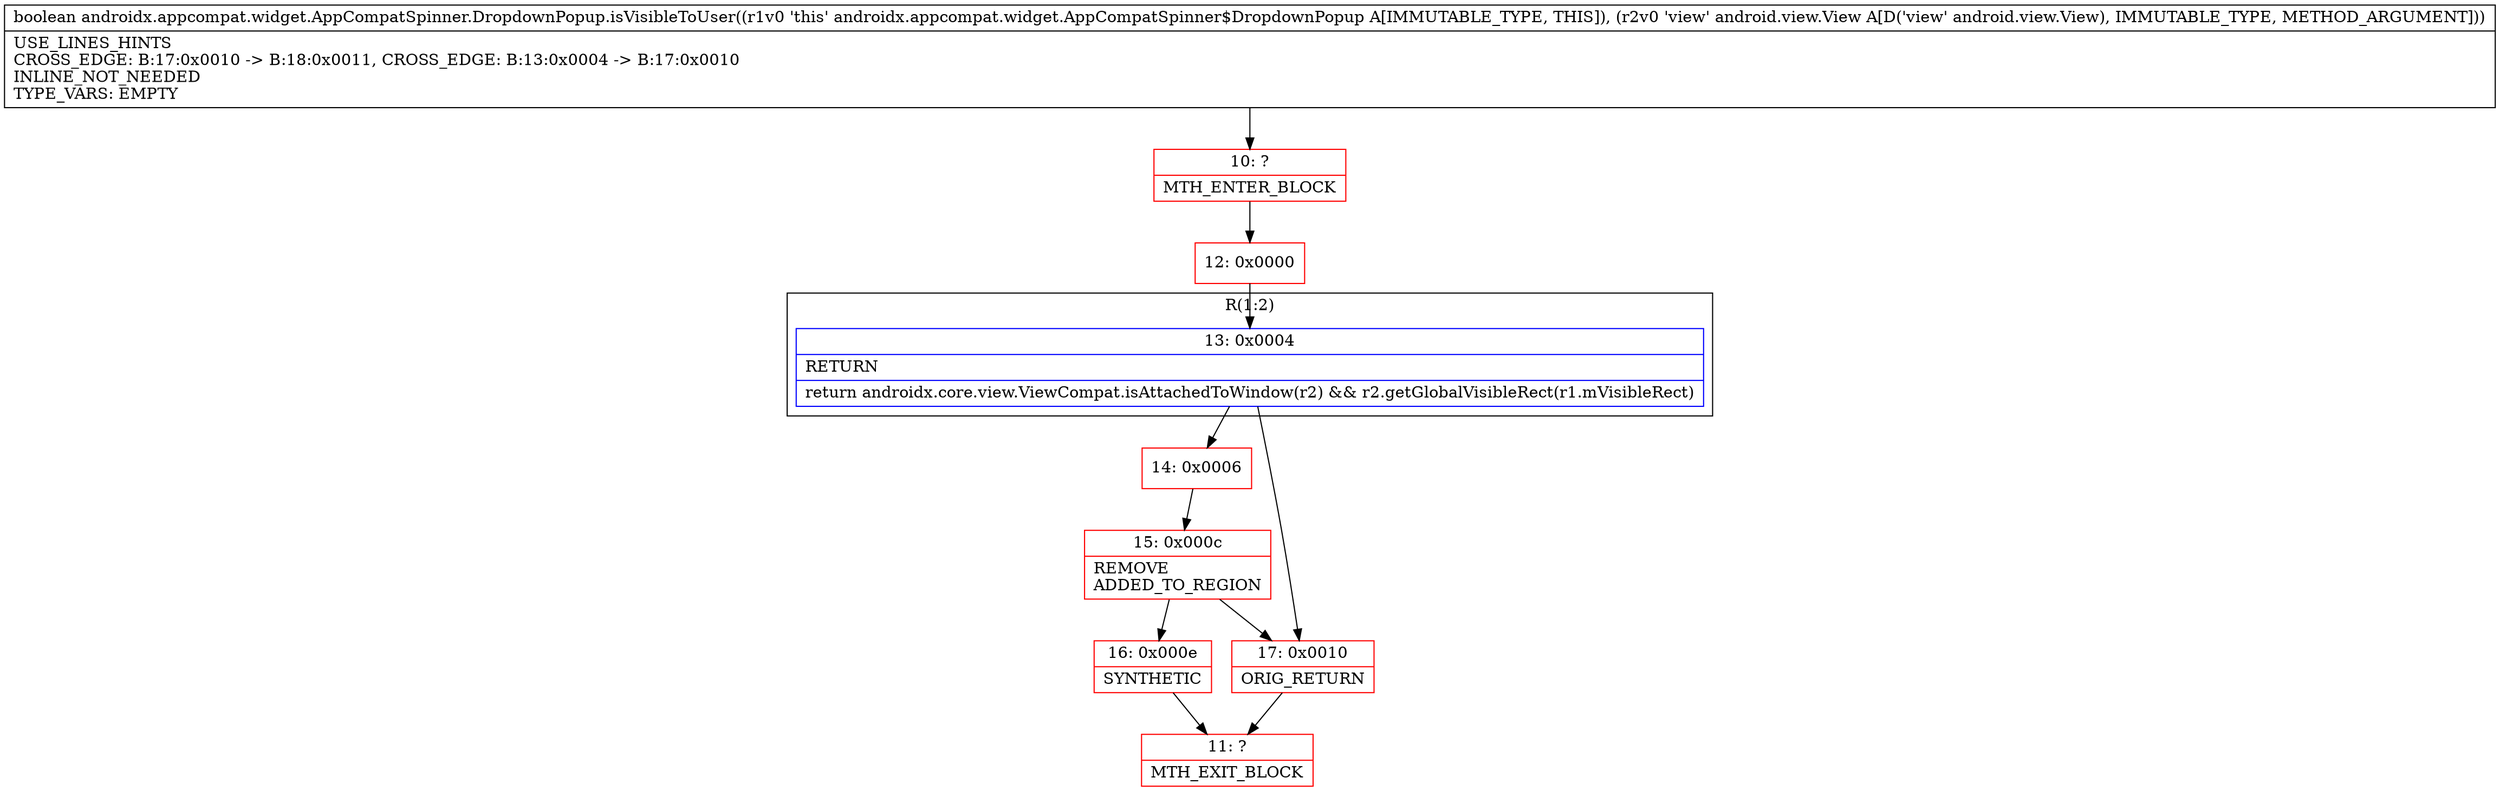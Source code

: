 digraph "CFG forandroidx.appcompat.widget.AppCompatSpinner.DropdownPopup.isVisibleToUser(Landroid\/view\/View;)Z" {
subgraph cluster_Region_170816153 {
label = "R(1:2)";
node [shape=record,color=blue];
Node_13 [shape=record,label="{13\:\ 0x0004|RETURN\l|return androidx.core.view.ViewCompat.isAttachedToWindow(r2) && r2.getGlobalVisibleRect(r1.mVisibleRect)\l}"];
}
Node_10 [shape=record,color=red,label="{10\:\ ?|MTH_ENTER_BLOCK\l}"];
Node_12 [shape=record,color=red,label="{12\:\ 0x0000}"];
Node_14 [shape=record,color=red,label="{14\:\ 0x0006}"];
Node_15 [shape=record,color=red,label="{15\:\ 0x000c|REMOVE\lADDED_TO_REGION\l}"];
Node_16 [shape=record,color=red,label="{16\:\ 0x000e|SYNTHETIC\l}"];
Node_11 [shape=record,color=red,label="{11\:\ ?|MTH_EXIT_BLOCK\l}"];
Node_17 [shape=record,color=red,label="{17\:\ 0x0010|ORIG_RETURN\l}"];
MethodNode[shape=record,label="{boolean androidx.appcompat.widget.AppCompatSpinner.DropdownPopup.isVisibleToUser((r1v0 'this' androidx.appcompat.widget.AppCompatSpinner$DropdownPopup A[IMMUTABLE_TYPE, THIS]), (r2v0 'view' android.view.View A[D('view' android.view.View), IMMUTABLE_TYPE, METHOD_ARGUMENT]))  | USE_LINES_HINTS\lCROSS_EDGE: B:17:0x0010 \-\> B:18:0x0011, CROSS_EDGE: B:13:0x0004 \-\> B:17:0x0010\lINLINE_NOT_NEEDED\lTYPE_VARS: EMPTY\l}"];
MethodNode -> Node_10;Node_13 -> Node_14;
Node_13 -> Node_17;
Node_10 -> Node_12;
Node_12 -> Node_13;
Node_14 -> Node_15;
Node_15 -> Node_16;
Node_15 -> Node_17;
Node_16 -> Node_11;
Node_17 -> Node_11;
}

